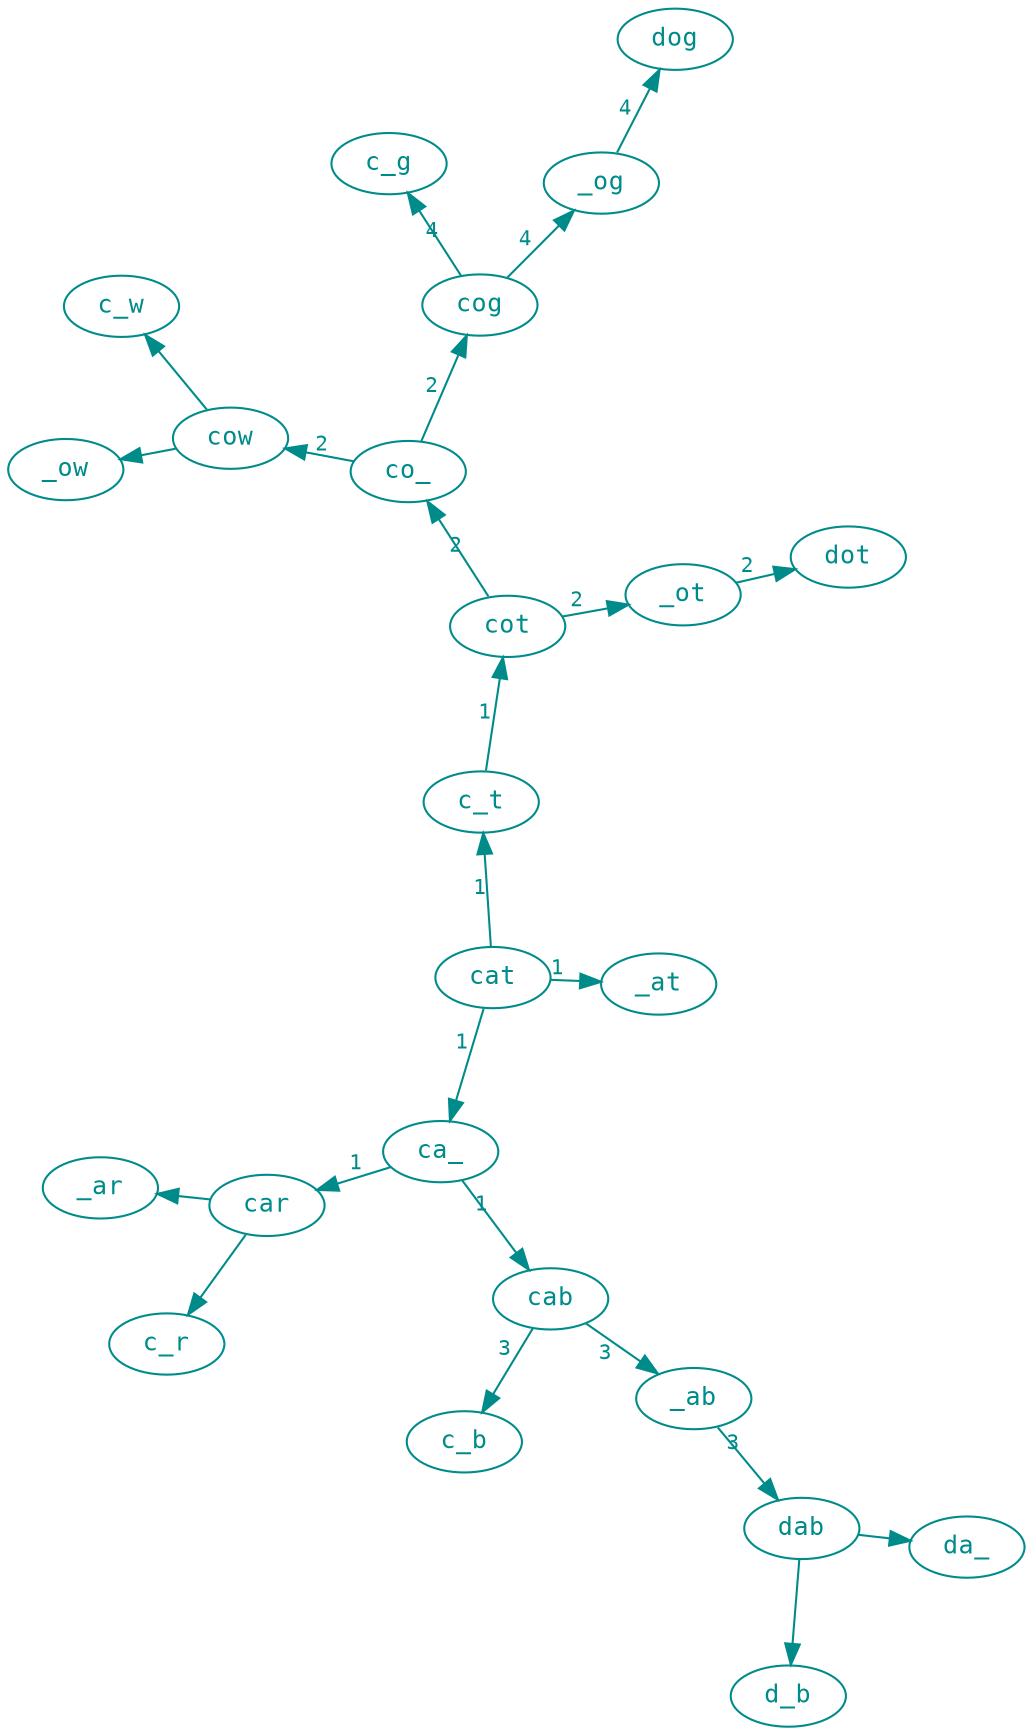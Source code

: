 strict digraph ip_map {
    layout=neato
    node [colorscheme="SVG",width=0.5,height=0.2,shape = ellipse,fontcolor="darkcyan",fontsize=12,fontname="Courier",color="darkcyan"];
    edge [colorscheme="SVG",color="darkcyan",fontcolor="darkcyan",fontsize=10,fontname="Courier"];
cat -> { _at, c_t, ca_ } [label="1"];
c_t -> { cot } [label="1"];
ca_ -> { cab, car } [label="1"];
cot -> { _ot, co_ } [label="2"];
cab -> { _ab, c_b } [label="3"];
car -> { _ar, c_r };
_ot -> { dot } [label="2"];
co_ -> { cog, cow } [label="2"];
_ab -> { dab } [label="3"];
cog -> { _og, c_g } [label="4"];
cow -> { _ow, c_w };
dab -> { d_b, da_ };
_og -> { dog } [label="4"];
}

